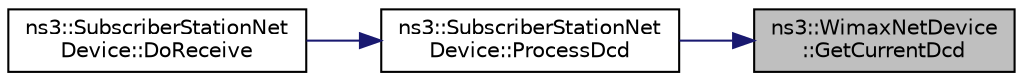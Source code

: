 digraph "ns3::WimaxNetDevice::GetCurrentDcd"
{
 // LATEX_PDF_SIZE
  edge [fontname="Helvetica",fontsize="10",labelfontname="Helvetica",labelfontsize="10"];
  node [fontname="Helvetica",fontsize="10",shape=record];
  rankdir="RL";
  Node1 [label="ns3::WimaxNetDevice\l::GetCurrentDcd",height=0.2,width=0.4,color="black", fillcolor="grey75", style="filled", fontcolor="black",tooltip="Get the current DCD."];
  Node1 -> Node2 [dir="back",color="midnightblue",fontsize="10",style="solid",fontname="Helvetica"];
  Node2 [label="ns3::SubscriberStationNet\lDevice::ProcessDcd",height=0.2,width=0.4,color="black", fillcolor="white", style="filled",URL="$classns3_1_1_subscriber_station_net_device.html#a9ea614322ab68e822ccde4c19c7a16e1",tooltip="Process DCD."];
  Node2 -> Node3 [dir="back",color="midnightblue",fontsize="10",style="solid",fontname="Helvetica"];
  Node3 [label="ns3::SubscriberStationNet\lDevice::DoReceive",height=0.2,width=0.4,color="black", fillcolor="white", style="filled",URL="$classns3_1_1_subscriber_station_net_device.html#a2cdd421837891adea005eb7cde668a1f",tooltip="Receive a packet."];
}
